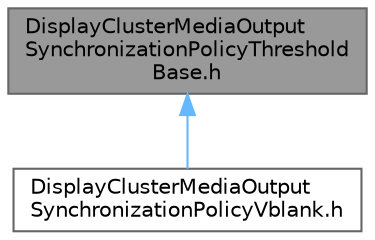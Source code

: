 digraph "DisplayClusterMediaOutputSynchronizationPolicyThresholdBase.h"
{
 // INTERACTIVE_SVG=YES
 // LATEX_PDF_SIZE
  bgcolor="transparent";
  edge [fontname=Helvetica,fontsize=10,labelfontname=Helvetica,labelfontsize=10];
  node [fontname=Helvetica,fontsize=10,shape=box,height=0.2,width=0.4];
  Node1 [id="Node000001",label="DisplayClusterMediaOutput\lSynchronizationPolicyThreshold\lBase.h",height=0.2,width=0.4,color="gray40", fillcolor="grey60", style="filled", fontcolor="black",tooltip=" "];
  Node1 -> Node2 [id="edge1_Node000001_Node000002",dir="back",color="steelblue1",style="solid",tooltip=" "];
  Node2 [id="Node000002",label="DisplayClusterMediaOutput\lSynchronizationPolicyVblank.h",height=0.2,width=0.4,color="grey40", fillcolor="white", style="filled",URL="$d1/ded/DisplayClusterMediaOutputSynchronizationPolicyVblank_8h.html",tooltip=" "];
}
